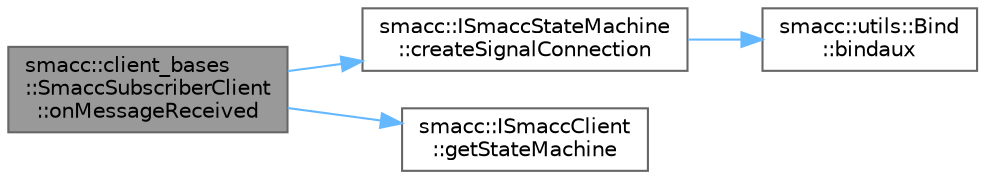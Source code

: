 digraph "smacc::client_bases::SmaccSubscriberClient::onMessageReceived"
{
 // LATEX_PDF_SIZE
  bgcolor="transparent";
  edge [fontname=Helvetica,fontsize=10,labelfontname=Helvetica,labelfontsize=10];
  node [fontname=Helvetica,fontsize=10,shape=box,height=0.2,width=0.4];
  rankdir="LR";
  Node1 [label="smacc::client_bases\l::SmaccSubscriberClient\l::onMessageReceived",height=0.2,width=0.4,color="gray40", fillcolor="grey60", style="filled", fontcolor="black",tooltip=" "];
  Node1 -> Node2 [color="steelblue1",style="solid"];
  Node2 [label="smacc::ISmaccStateMachine\l::createSignalConnection",height=0.2,width=0.4,color="grey40", fillcolor="white", style="filled",URL="$classsmacc_1_1ISmaccStateMachine.html#adf0f42ade0c65cc471960fe2a7c42da2",tooltip=" "];
  Node2 -> Node3 [color="steelblue1",style="solid"];
  Node3 [label="smacc::utils::Bind\l::bindaux",height=0.2,width=0.4,color="grey40", fillcolor="white", style="filled",URL="$structsmacc_1_1utils_1_1Bind.html#aa0f4ba76fbd5fdb865df51b61d4269f3",tooltip=" "];
  Node1 -> Node4 [color="steelblue1",style="solid"];
  Node4 [label="smacc::ISmaccClient\l::getStateMachine",height=0.2,width=0.4,color="grey40", fillcolor="white", style="filled",URL="$classsmacc_1_1ISmaccClient.html#aec51d4712404cb9882b86e4c854bb93a",tooltip=" "];
}
